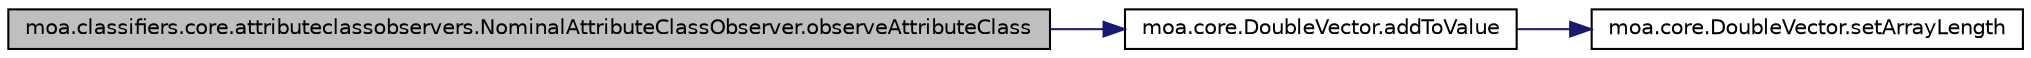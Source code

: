 digraph G
{
  edge [fontname="Helvetica",fontsize="10",labelfontname="Helvetica",labelfontsize="10"];
  node [fontname="Helvetica",fontsize="10",shape=record];
  rankdir=LR;
  Node1 [label="moa.classifiers.core.attributeclassobservers.NominalAttributeClassObserver.observeAttributeClass",height=0.2,width=0.4,color="black", fillcolor="grey75", style="filled" fontcolor="black"];
  Node1 -> Node2 [color="midnightblue",fontsize="10",style="solid",fontname="Helvetica"];
  Node2 [label="moa.core.DoubleVector.addToValue",height=0.2,width=0.4,color="black", fillcolor="white", style="filled",URL="$classmoa_1_1core_1_1DoubleVector.html#a4050209166f4be04dd9f6dac3535d60e"];
  Node2 -> Node3 [color="midnightblue",fontsize="10",style="solid",fontname="Helvetica"];
  Node3 [label="moa.core.DoubleVector.setArrayLength",height=0.2,width=0.4,color="black", fillcolor="white", style="filled",URL="$classmoa_1_1core_1_1DoubleVector.html#a9cfebf9a8c5e93615037459ed6bd63a7"];
}
